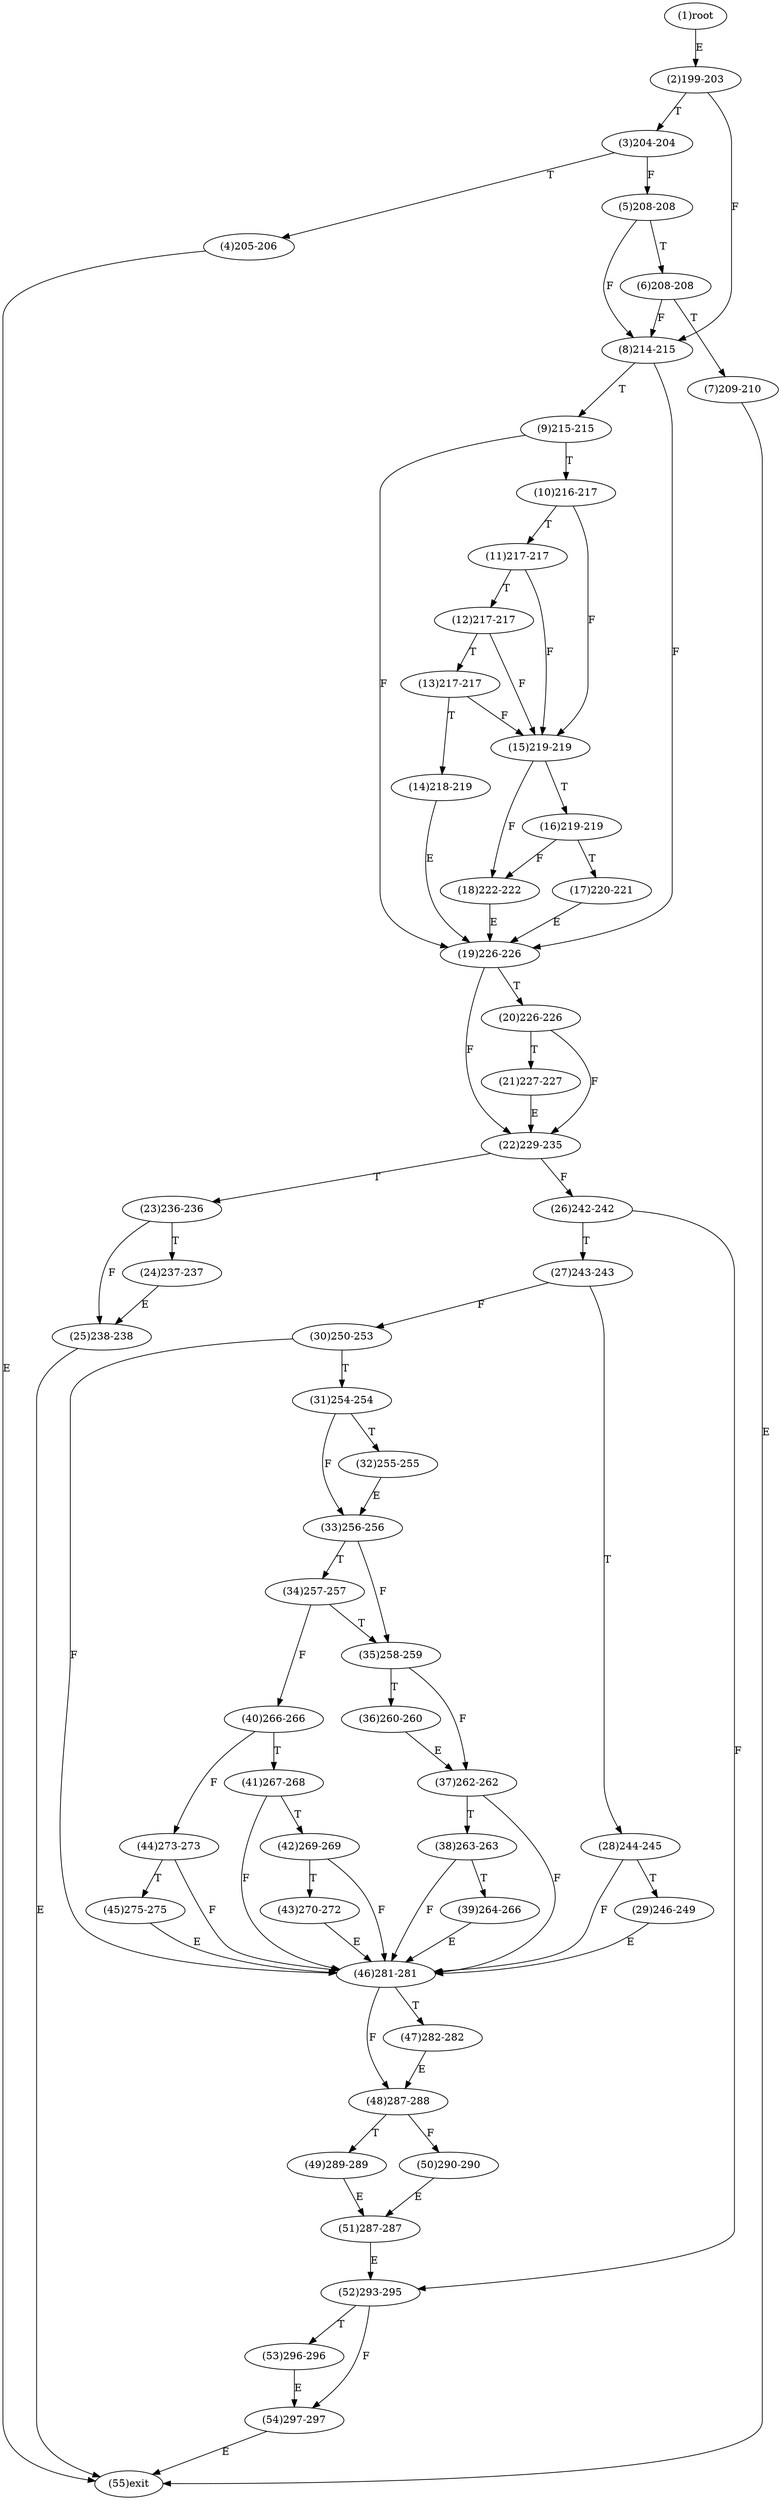 digraph "" { 
1[ label="(1)root"];
2[ label="(2)199-203"];
3[ label="(3)204-204"];
4[ label="(4)205-206"];
5[ label="(5)208-208"];
6[ label="(6)208-208"];
7[ label="(7)209-210"];
8[ label="(8)214-215"];
9[ label="(9)215-215"];
10[ label="(10)216-217"];
11[ label="(11)217-217"];
12[ label="(12)217-217"];
13[ label="(13)217-217"];
14[ label="(14)218-219"];
15[ label="(15)219-219"];
17[ label="(17)220-221"];
16[ label="(16)219-219"];
19[ label="(19)226-226"];
18[ label="(18)222-222"];
21[ label="(21)227-227"];
20[ label="(20)226-226"];
23[ label="(23)236-236"];
22[ label="(22)229-235"];
25[ label="(25)238-238"];
24[ label="(24)237-237"];
27[ label="(27)243-243"];
26[ label="(26)242-242"];
29[ label="(29)246-249"];
28[ label="(28)244-245"];
31[ label="(31)254-254"];
30[ label="(30)250-253"];
34[ label="(34)257-257"];
35[ label="(35)258-259"];
32[ label="(32)255-255"];
33[ label="(33)256-256"];
38[ label="(38)263-263"];
39[ label="(39)264-266"];
36[ label="(36)260-260"];
37[ label="(37)262-262"];
42[ label="(42)269-269"];
43[ label="(43)270-272"];
40[ label="(40)266-266"];
41[ label="(41)267-268"];
46[ label="(46)281-281"];
47[ label="(47)282-282"];
44[ label="(44)273-273"];
45[ label="(45)275-275"];
51[ label="(51)287-287"];
50[ label="(50)290-290"];
49[ label="(49)289-289"];
48[ label="(48)287-288"];
55[ label="(55)exit"];
54[ label="(54)297-297"];
53[ label="(53)296-296"];
52[ label="(52)293-295"];
1->2[ label="E"];
2->8[ label="F"];
2->3[ label="T"];
3->5[ label="F"];
3->4[ label="T"];
4->55[ label="E"];
5->8[ label="F"];
5->6[ label="T"];
6->8[ label="F"];
6->7[ label="T"];
7->55[ label="E"];
8->19[ label="F"];
8->9[ label="T"];
9->19[ label="F"];
9->10[ label="T"];
10->15[ label="F"];
10->11[ label="T"];
11->15[ label="F"];
11->12[ label="T"];
12->15[ label="F"];
12->13[ label="T"];
13->15[ label="F"];
13->14[ label="T"];
14->19[ label="E"];
15->18[ label="F"];
15->16[ label="T"];
16->18[ label="F"];
16->17[ label="T"];
17->19[ label="E"];
18->19[ label="E"];
19->22[ label="F"];
19->20[ label="T"];
20->22[ label="F"];
20->21[ label="T"];
21->22[ label="E"];
22->26[ label="F"];
22->23[ label="T"];
23->25[ label="F"];
23->24[ label="T"];
24->25[ label="E"];
25->55[ label="E"];
26->52[ label="F"];
26->27[ label="T"];
27->30[ label="F"];
27->28[ label="T"];
28->46[ label="F"];
28->29[ label="T"];
29->46[ label="E"];
30->46[ label="F"];
30->31[ label="T"];
31->33[ label="F"];
31->32[ label="T"];
32->33[ label="E"];
33->35[ label="F"];
33->34[ label="T"];
34->40[ label="F"];
34->35[ label="T"];
35->37[ label="F"];
35->36[ label="T"];
36->37[ label="E"];
37->46[ label="F"];
37->38[ label="T"];
38->46[ label="F"];
38->39[ label="T"];
39->46[ label="E"];
40->44[ label="F"];
40->41[ label="T"];
41->46[ label="F"];
41->42[ label="T"];
42->46[ label="F"];
42->43[ label="T"];
43->46[ label="E"];
44->46[ label="F"];
44->45[ label="T"];
45->46[ label="E"];
46->48[ label="F"];
46->47[ label="T"];
47->48[ label="E"];
48->50[ label="F"];
48->49[ label="T"];
49->51[ label="E"];
50->51[ label="E"];
51->52[ label="E"];
52->54[ label="F"];
52->53[ label="T"];
53->54[ label="E"];
54->55[ label="E"];
}
